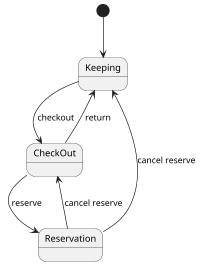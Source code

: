 @startuml

scale 200 width

[*] --> Keeping

Keeping -down-> CheckOut : checkout
CheckOut -up-> Keeping : return
CheckOut --> Reservation : reserve
Reservation --> CheckOut : cancel reserve
Reservation --> Keeping : cancel reserve

@enduml